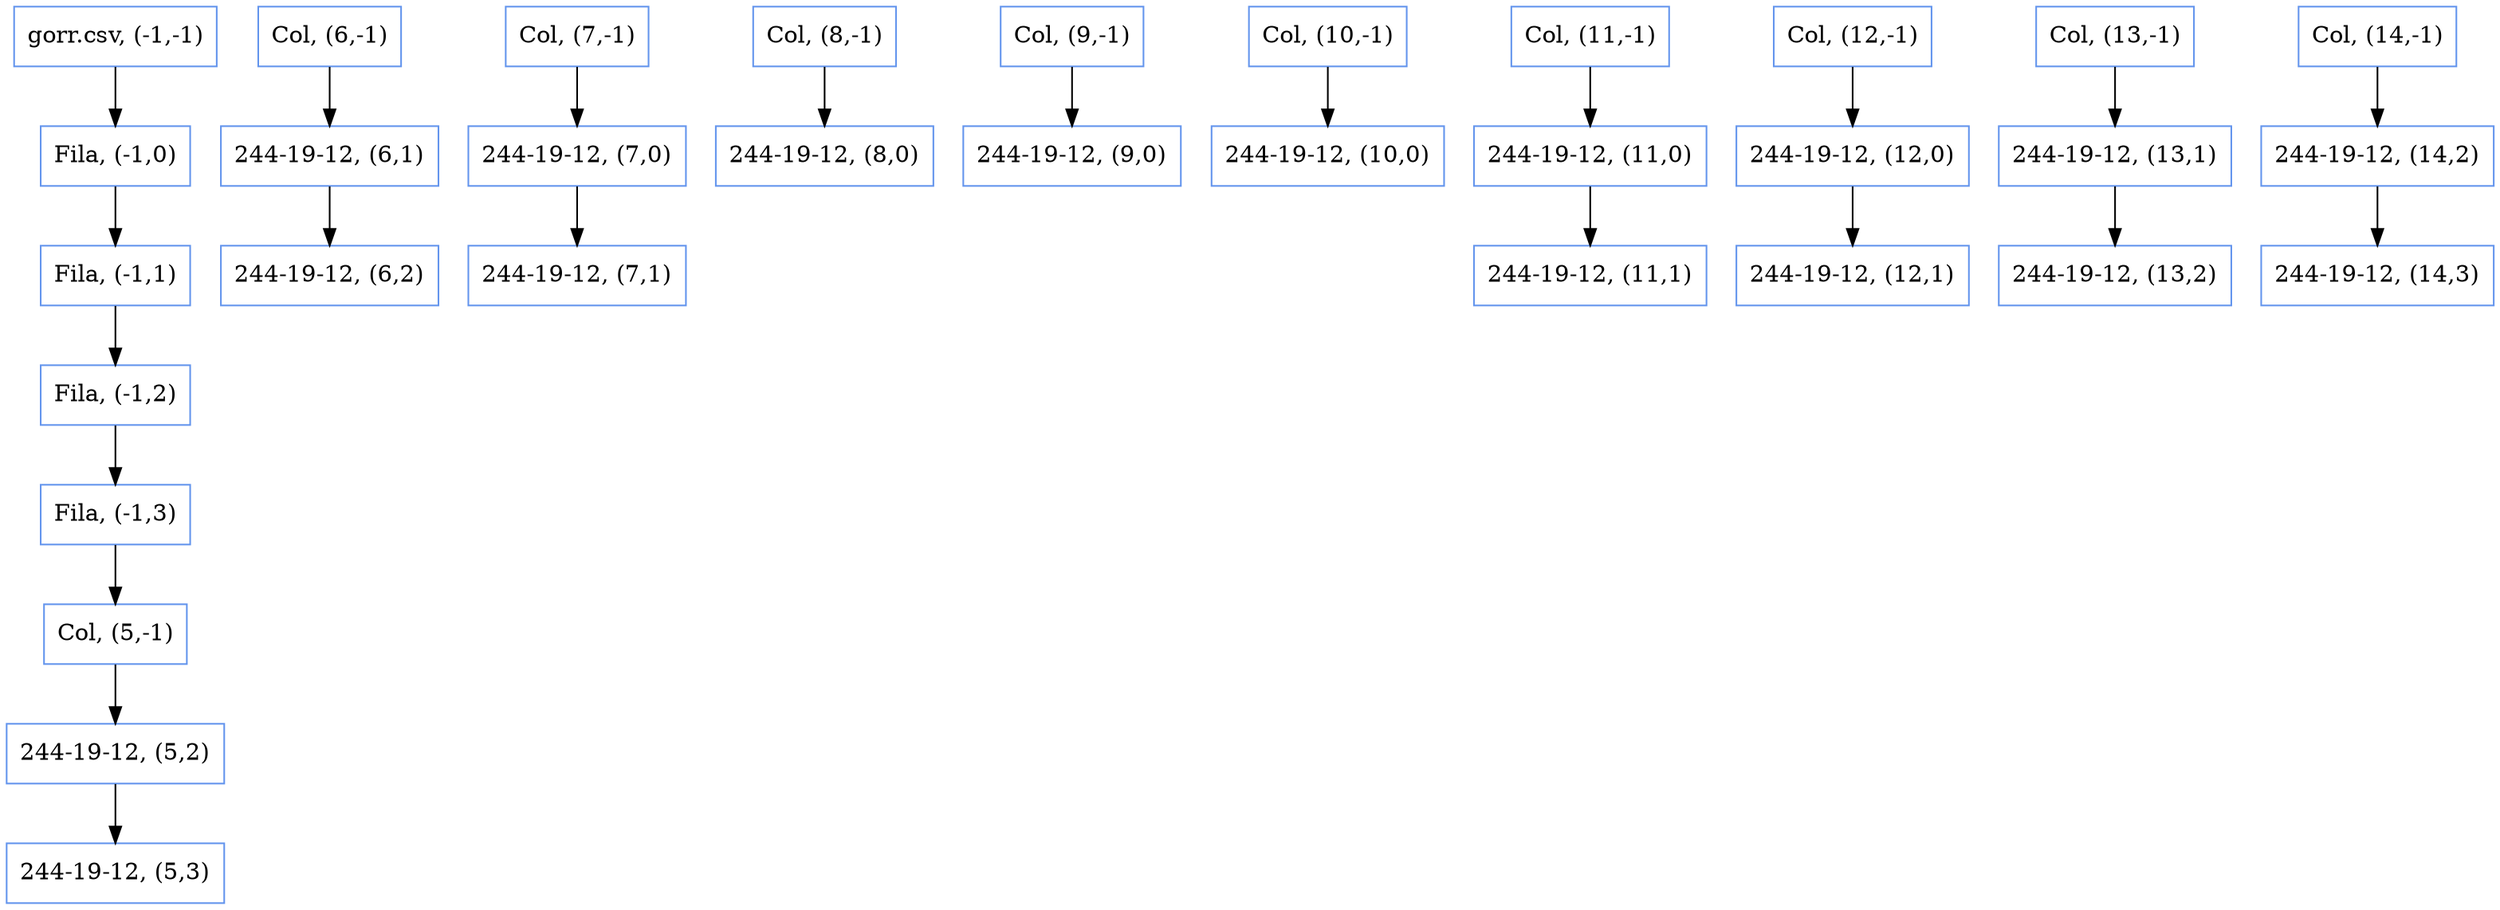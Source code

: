 digraph G {
node [shape=box, color=cornflowerblue ];
"gorr.csv, (-1,-1)"->"Fila, (-1,0)"->"Fila, (-1,1)"->"Fila, (-1,2)"->"Fila, (-1,3)"->"Col, (5,-1)"->"244-19-12, (5,2)"
"244-19-12, (5,2)"->"244-19-12, (5,3)"
"Col, (6,-1)"->"244-19-12, (6,1)"
"244-19-12, (6,1)"->"244-19-12, (6,2)"
"Col, (7,-1)"->"244-19-12, (7,0)"
"244-19-12, (7,0)"->"244-19-12, (7,1)"
"Col, (8,-1)"->"244-19-12, (8,0)"
"Col, (9,-1)"->"244-19-12, (9,0)"
"Col, (10,-1)"->"244-19-12, (10,0)"
"Col, (11,-1)"->"244-19-12, (11,0)"
"244-19-12, (11,0)"->"244-19-12, (11,1)"
"Col, (12,-1)"->"244-19-12, (12,0)"
"244-19-12, (12,0)"->"244-19-12, (12,1)"
"Col, (13,-1)"->"244-19-12, (13,1)"
"244-19-12, (13,1)"->"244-19-12, (13,2)"
"Col, (14,-1)"->"244-19-12, (14,2)"
"244-19-12, (14,2)"->"244-19-12, (14,3)"
}